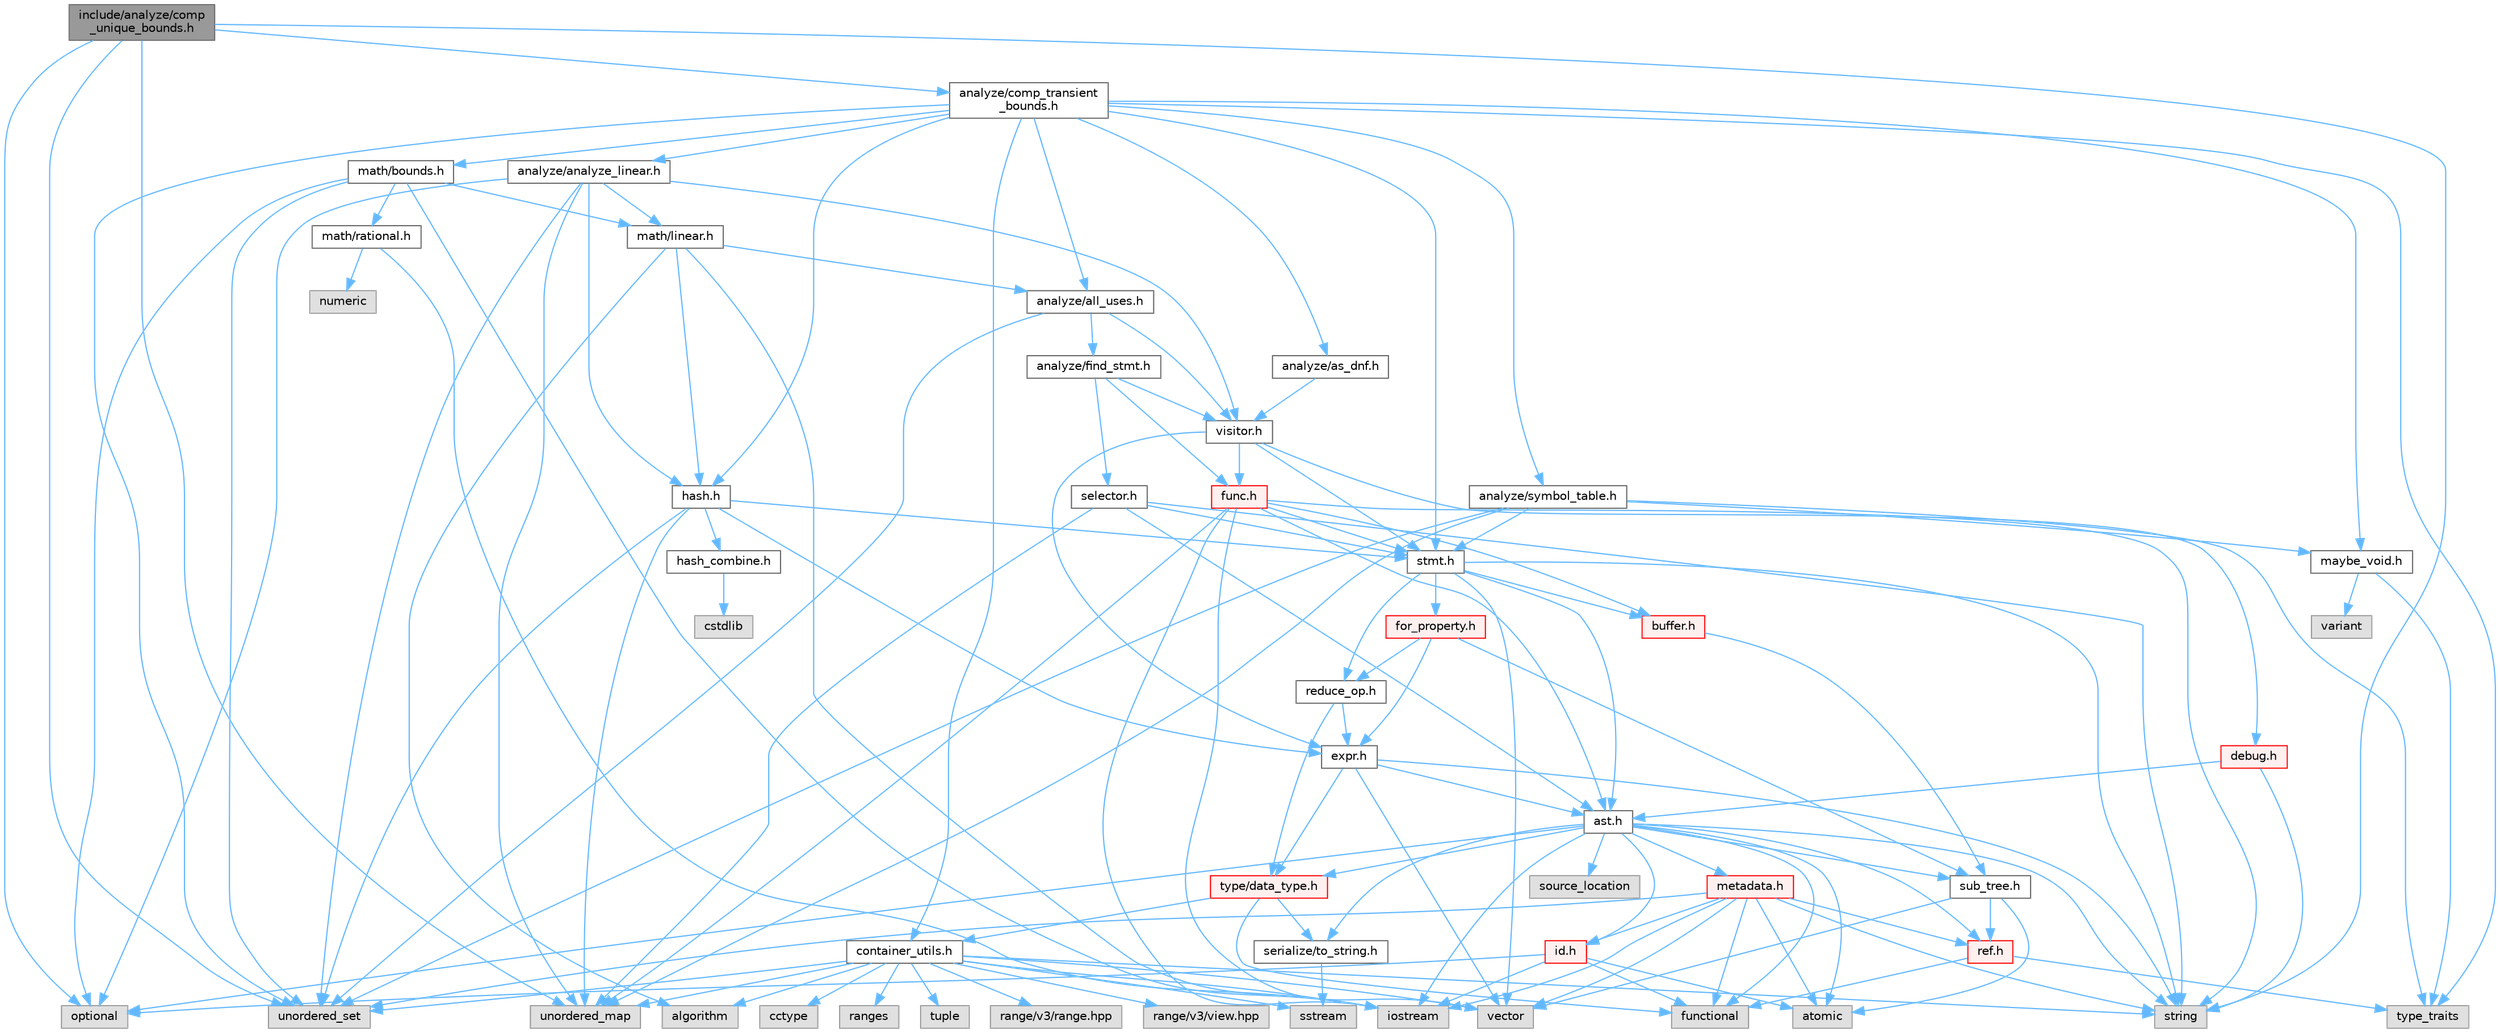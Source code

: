 digraph "include/analyze/comp_unique_bounds.h"
{
 // LATEX_PDF_SIZE
  bgcolor="transparent";
  edge [fontname=Helvetica,fontsize=10,labelfontname=Helvetica,labelfontsize=10];
  node [fontname=Helvetica,fontsize=10,shape=box,height=0.2,width=0.4];
  Node1 [label="include/analyze/comp\l_unique_bounds.h",height=0.2,width=0.4,color="gray40", fillcolor="grey60", style="filled", fontcolor="black",tooltip=" "];
  Node1 -> Node2 [color="steelblue1",style="solid"];
  Node2 [label="optional",height=0.2,width=0.4,color="grey60", fillcolor="#E0E0E0", style="filled",tooltip=" "];
  Node1 -> Node3 [color="steelblue1",style="solid"];
  Node3 [label="string",height=0.2,width=0.4,color="grey60", fillcolor="#E0E0E0", style="filled",tooltip=" "];
  Node1 -> Node4 [color="steelblue1",style="solid"];
  Node4 [label="unordered_map",height=0.2,width=0.4,color="grey60", fillcolor="#E0E0E0", style="filled",tooltip=" "];
  Node1 -> Node5 [color="steelblue1",style="solid"];
  Node5 [label="unordered_set",height=0.2,width=0.4,color="grey60", fillcolor="#E0E0E0", style="filled",tooltip=" "];
  Node1 -> Node6 [color="steelblue1",style="solid"];
  Node6 [label="analyze/comp_transient\l_bounds.h",height=0.2,width=0.4,color="grey40", fillcolor="white", style="filled",URL="$comp__transient__bounds_8h.html",tooltip=" "];
  Node6 -> Node7 [color="steelblue1",style="solid"];
  Node7 [label="type_traits",height=0.2,width=0.4,color="grey60", fillcolor="#E0E0E0", style="filled",tooltip=" "];
  Node6 -> Node5 [color="steelblue1",style="solid"];
  Node6 -> Node8 [color="steelblue1",style="solid"];
  Node8 [label="analyze/all_uses.h",height=0.2,width=0.4,color="grey40", fillcolor="white", style="filled",URL="$all__uses_8h.html",tooltip=" "];
  Node8 -> Node5 [color="steelblue1",style="solid"];
  Node8 -> Node9 [color="steelblue1",style="solid"];
  Node9 [label="analyze/find_stmt.h",height=0.2,width=0.4,color="grey40", fillcolor="white", style="filled",URL="$find__stmt_8h.html",tooltip=" "];
  Node9 -> Node10 [color="steelblue1",style="solid"];
  Node10 [label="func.h",height=0.2,width=0.4,color="red", fillcolor="#FFF0F0", style="filled",URL="$func_8h.html",tooltip=" "];
  Node10 -> Node11 [color="steelblue1",style="solid"];
  Node11 [label="iostream",height=0.2,width=0.4,color="grey60", fillcolor="#E0E0E0", style="filled",tooltip=" "];
  Node10 -> Node3 [color="steelblue1",style="solid"];
  Node10 -> Node4 [color="steelblue1",style="solid"];
  Node10 -> Node13 [color="steelblue1",style="solid"];
  Node13 [label="vector",height=0.2,width=0.4,color="grey60", fillcolor="#E0E0E0", style="filled",tooltip=" "];
  Node10 -> Node14 [color="steelblue1",style="solid"];
  Node14 [label="ast.h",height=0.2,width=0.4,color="grey40", fillcolor="white", style="filled",URL="$ast_8h.html",tooltip=" "];
  Node14 -> Node15 [color="steelblue1",style="solid"];
  Node15 [label="atomic",height=0.2,width=0.4,color="grey60", fillcolor="#E0E0E0", style="filled",tooltip=" "];
  Node14 -> Node16 [color="steelblue1",style="solid"];
  Node16 [label="functional",height=0.2,width=0.4,color="grey60", fillcolor="#E0E0E0", style="filled",tooltip=" "];
  Node14 -> Node11 [color="steelblue1",style="solid"];
  Node14 -> Node2 [color="steelblue1",style="solid"];
  Node14 -> Node17 [color="steelblue1",style="solid"];
  Node17 [label="source_location",height=0.2,width=0.4,color="grey60", fillcolor="#E0E0E0", style="filled",tooltip=" "];
  Node14 -> Node3 [color="steelblue1",style="solid"];
  Node14 -> Node18 [color="steelblue1",style="solid"];
  Node18 [label="id.h",height=0.2,width=0.4,color="red", fillcolor="#FFF0F0", style="filled",URL="$id_8h.html",tooltip=" "];
  Node18 -> Node15 [color="steelblue1",style="solid"];
  Node18 -> Node16 [color="steelblue1",style="solid"];
  Node18 -> Node11 [color="steelblue1",style="solid"];
  Node18 -> Node2 [color="steelblue1",style="solid"];
  Node14 -> Node20 [color="steelblue1",style="solid"];
  Node20 [label="metadata.h",height=0.2,width=0.4,color="red", fillcolor="#FFF0F0", style="filled",URL="$metadata_8h.html",tooltip=" "];
  Node20 -> Node15 [color="steelblue1",style="solid"];
  Node20 -> Node16 [color="steelblue1",style="solid"];
  Node20 -> Node11 [color="steelblue1",style="solid"];
  Node20 -> Node3 [color="steelblue1",style="solid"];
  Node20 -> Node5 [color="steelblue1",style="solid"];
  Node20 -> Node13 [color="steelblue1",style="solid"];
  Node20 -> Node18 [color="steelblue1",style="solid"];
  Node20 -> Node22 [color="steelblue1",style="solid"];
  Node22 [label="ref.h",height=0.2,width=0.4,color="red", fillcolor="#FFF0F0", style="filled",URL="$ref_8h.html",tooltip=" "];
  Node22 -> Node16 [color="steelblue1",style="solid"];
  Node22 -> Node7 [color="steelblue1",style="solid"];
  Node14 -> Node22 [color="steelblue1",style="solid"];
  Node14 -> Node30 [color="steelblue1",style="solid"];
  Node30 [label="serialize/to_string.h",height=0.2,width=0.4,color="grey40", fillcolor="white", style="filled",URL="$to__string_8h.html",tooltip=" "];
  Node30 -> Node28 [color="steelblue1",style="solid"];
  Node28 [label="sstream",height=0.2,width=0.4,color="grey60", fillcolor="#E0E0E0", style="filled",tooltip=" "];
  Node14 -> Node31 [color="steelblue1",style="solid"];
  Node31 [label="sub_tree.h",height=0.2,width=0.4,color="grey40", fillcolor="white", style="filled",URL="$sub__tree_8h.html",tooltip=" "];
  Node31 -> Node15 [color="steelblue1",style="solid"];
  Node31 -> Node13 [color="steelblue1",style="solid"];
  Node31 -> Node22 [color="steelblue1",style="solid"];
  Node14 -> Node32 [color="steelblue1",style="solid"];
  Node32 [label="type/data_type.h",height=0.2,width=0.4,color="red", fillcolor="#FFF0F0", style="filled",URL="$data__type_8h.html",tooltip=" "];
  Node32 -> Node16 [color="steelblue1",style="solid"];
  Node32 -> Node34 [color="steelblue1",style="solid"];
  Node34 [label="container_utils.h",height=0.2,width=0.4,color="grey40", fillcolor="white", style="filled",URL="$container__utils_8h.html",tooltip=" "];
  Node34 -> Node35 [color="steelblue1",style="solid"];
  Node35 [label="algorithm",height=0.2,width=0.4,color="grey60", fillcolor="#E0E0E0", style="filled",tooltip=" "];
  Node34 -> Node36 [color="steelblue1",style="solid"];
  Node36 [label="cctype",height=0.2,width=0.4,color="grey60", fillcolor="#E0E0E0", style="filled",tooltip=" "];
  Node34 -> Node11 [color="steelblue1",style="solid"];
  Node34 -> Node37 [color="steelblue1",style="solid"];
  Node37 [label="ranges",height=0.2,width=0.4,color="grey60", fillcolor="#E0E0E0", style="filled",tooltip=" "];
  Node34 -> Node28 [color="steelblue1",style="solid"];
  Node34 -> Node3 [color="steelblue1",style="solid"];
  Node34 -> Node38 [color="steelblue1",style="solid"];
  Node38 [label="tuple",height=0.2,width=0.4,color="grey60", fillcolor="#E0E0E0", style="filled",tooltip=" "];
  Node34 -> Node4 [color="steelblue1",style="solid"];
  Node34 -> Node5 [color="steelblue1",style="solid"];
  Node34 -> Node13 [color="steelblue1",style="solid"];
  Node34 -> Node39 [color="steelblue1",style="solid"];
  Node39 [label="range/v3/range.hpp",height=0.2,width=0.4,color="grey60", fillcolor="#E0E0E0", style="filled",tooltip=" "];
  Node34 -> Node40 [color="steelblue1",style="solid"];
  Node40 [label="range/v3/view.hpp",height=0.2,width=0.4,color="grey60", fillcolor="#E0E0E0", style="filled",tooltip=" "];
  Node32 -> Node30 [color="steelblue1",style="solid"];
  Node10 -> Node41 [color="steelblue1",style="solid"];
  Node41 [label="buffer.h",height=0.2,width=0.4,color="red", fillcolor="#FFF0F0", style="filled",URL="$buffer_8h.html",tooltip=" "];
  Node41 -> Node31 [color="steelblue1",style="solid"];
  Node10 -> Node50 [color="steelblue1",style="solid"];
  Node50 [label="stmt.h",height=0.2,width=0.4,color="grey40", fillcolor="white", style="filled",URL="$stmt_8h.html",tooltip=" "];
  Node50 -> Node3 [color="steelblue1",style="solid"];
  Node50 -> Node13 [color="steelblue1",style="solid"];
  Node50 -> Node14 [color="steelblue1",style="solid"];
  Node50 -> Node41 [color="steelblue1",style="solid"];
  Node50 -> Node51 [color="steelblue1",style="solid"];
  Node51 [label="for_property.h",height=0.2,width=0.4,color="red", fillcolor="#FFF0F0", style="filled",URL="$for__property_8h.html",tooltip=" "];
  Node51 -> Node43 [color="steelblue1",style="solid"];
  Node43 [label="expr.h",height=0.2,width=0.4,color="grey40", fillcolor="white", style="filled",URL="$expr_8h.html",tooltip=" "];
  Node43 -> Node3 [color="steelblue1",style="solid"];
  Node43 -> Node13 [color="steelblue1",style="solid"];
  Node43 -> Node14 [color="steelblue1",style="solid"];
  Node43 -> Node32 [color="steelblue1",style="solid"];
  Node51 -> Node55 [color="steelblue1",style="solid"];
  Node55 [label="reduce_op.h",height=0.2,width=0.4,color="grey40", fillcolor="white", style="filled",URL="$reduce__op_8h.html",tooltip=" "];
  Node55 -> Node43 [color="steelblue1",style="solid"];
  Node55 -> Node32 [color="steelblue1",style="solid"];
  Node51 -> Node31 [color="steelblue1",style="solid"];
  Node50 -> Node55 [color="steelblue1",style="solid"];
  Node9 -> Node56 [color="steelblue1",style="solid"];
  Node56 [label="selector.h",height=0.2,width=0.4,color="grey40", fillcolor="white", style="filled",URL="$selector_8h.html",tooltip=" "];
  Node56 -> Node3 [color="steelblue1",style="solid"];
  Node56 -> Node4 [color="steelblue1",style="solid"];
  Node56 -> Node14 [color="steelblue1",style="solid"];
  Node56 -> Node50 [color="steelblue1",style="solid"];
  Node9 -> Node57 [color="steelblue1",style="solid"];
  Node57 [label="visitor.h",height=0.2,width=0.4,color="grey40", fillcolor="white", style="filled",URL="$visitor_8h.html",tooltip=" "];
  Node57 -> Node58 [color="steelblue1",style="solid"];
  Node58 [label="debug.h",height=0.2,width=0.4,color="red", fillcolor="#FFF0F0", style="filled",URL="$debug_8h.html",tooltip=" "];
  Node58 -> Node3 [color="steelblue1",style="solid"];
  Node58 -> Node14 [color="steelblue1",style="solid"];
  Node57 -> Node43 [color="steelblue1",style="solid"];
  Node57 -> Node10 [color="steelblue1",style="solid"];
  Node57 -> Node50 [color="steelblue1",style="solid"];
  Node8 -> Node57 [color="steelblue1",style="solid"];
  Node6 -> Node62 [color="steelblue1",style="solid"];
  Node62 [label="analyze/analyze_linear.h",height=0.2,width=0.4,color="grey40", fillcolor="white", style="filled",URL="$analyze__linear_8h.html",tooltip=" "];
  Node62 -> Node2 [color="steelblue1",style="solid"];
  Node62 -> Node4 [color="steelblue1",style="solid"];
  Node62 -> Node5 [color="steelblue1",style="solid"];
  Node62 -> Node63 [color="steelblue1",style="solid"];
  Node63 [label="hash.h",height=0.2,width=0.4,color="grey40", fillcolor="white", style="filled",URL="$hash_8h.html",tooltip=" "];
  Node63 -> Node4 [color="steelblue1",style="solid"];
  Node63 -> Node5 [color="steelblue1",style="solid"];
  Node63 -> Node43 [color="steelblue1",style="solid"];
  Node63 -> Node54 [color="steelblue1",style="solid"];
  Node54 [label="hash_combine.h",height=0.2,width=0.4,color="grey40", fillcolor="white", style="filled",URL="$hash__combine_8h.html",tooltip=" "];
  Node54 -> Node26 [color="steelblue1",style="solid"];
  Node26 [label="cstdlib",height=0.2,width=0.4,color="grey60", fillcolor="#E0E0E0", style="filled",tooltip=" "];
  Node63 -> Node50 [color="steelblue1",style="solid"];
  Node62 -> Node64 [color="steelblue1",style="solid"];
  Node64 [label="math/linear.h",height=0.2,width=0.4,color="grey40", fillcolor="white", style="filled",URL="$linear_8h.html",tooltip=" "];
  Node64 -> Node35 [color="steelblue1",style="solid"];
  Node64 -> Node11 [color="steelblue1",style="solid"];
  Node64 -> Node8 [color="steelblue1",style="solid"];
  Node64 -> Node63 [color="steelblue1",style="solid"];
  Node62 -> Node57 [color="steelblue1",style="solid"];
  Node6 -> Node65 [color="steelblue1",style="solid"];
  Node65 [label="analyze/as_dnf.h",height=0.2,width=0.4,color="grey40", fillcolor="white", style="filled",URL="$as__dnf_8h.html",tooltip=" "];
  Node65 -> Node57 [color="steelblue1",style="solid"];
  Node6 -> Node66 [color="steelblue1",style="solid"];
  Node66 [label="analyze/symbol_table.h",height=0.2,width=0.4,color="grey40", fillcolor="white", style="filled",URL="$symbol__table_8h.html",tooltip=" "];
  Node66 -> Node7 [color="steelblue1",style="solid"];
  Node66 -> Node4 [color="steelblue1",style="solid"];
  Node66 -> Node5 [color="steelblue1",style="solid"];
  Node66 -> Node67 [color="steelblue1",style="solid"];
  Node67 [label="maybe_void.h",height=0.2,width=0.4,color="grey40", fillcolor="white", style="filled",URL="$maybe__void_8h.html",tooltip=" "];
  Node67 -> Node7 [color="steelblue1",style="solid"];
  Node67 -> Node53 [color="steelblue1",style="solid"];
  Node53 [label="variant",height=0.2,width=0.4,color="grey60", fillcolor="#E0E0E0", style="filled",tooltip=" "];
  Node66 -> Node50 [color="steelblue1",style="solid"];
  Node6 -> Node34 [color="steelblue1",style="solid"];
  Node6 -> Node63 [color="steelblue1",style="solid"];
  Node6 -> Node68 [color="steelblue1",style="solid"];
  Node68 [label="math/bounds.h",height=0.2,width=0.4,color="grey40", fillcolor="white", style="filled",URL="$bounds_8h.html",tooltip=" "];
  Node68 -> Node11 [color="steelblue1",style="solid"];
  Node68 -> Node2 [color="steelblue1",style="solid"];
  Node68 -> Node5 [color="steelblue1",style="solid"];
  Node68 -> Node64 [color="steelblue1",style="solid"];
  Node68 -> Node69 [color="steelblue1",style="solid"];
  Node69 [label="math/rational.h",height=0.2,width=0.4,color="grey40", fillcolor="white", style="filled",URL="$rational_8h.html",tooltip=" "];
  Node69 -> Node11 [color="steelblue1",style="solid"];
  Node69 -> Node70 [color="steelblue1",style="solid"];
  Node70 [label="numeric",height=0.2,width=0.4,color="grey60", fillcolor="#E0E0E0", style="filled",tooltip=" "];
  Node6 -> Node67 [color="steelblue1",style="solid"];
  Node6 -> Node50 [color="steelblue1",style="solid"];
}
